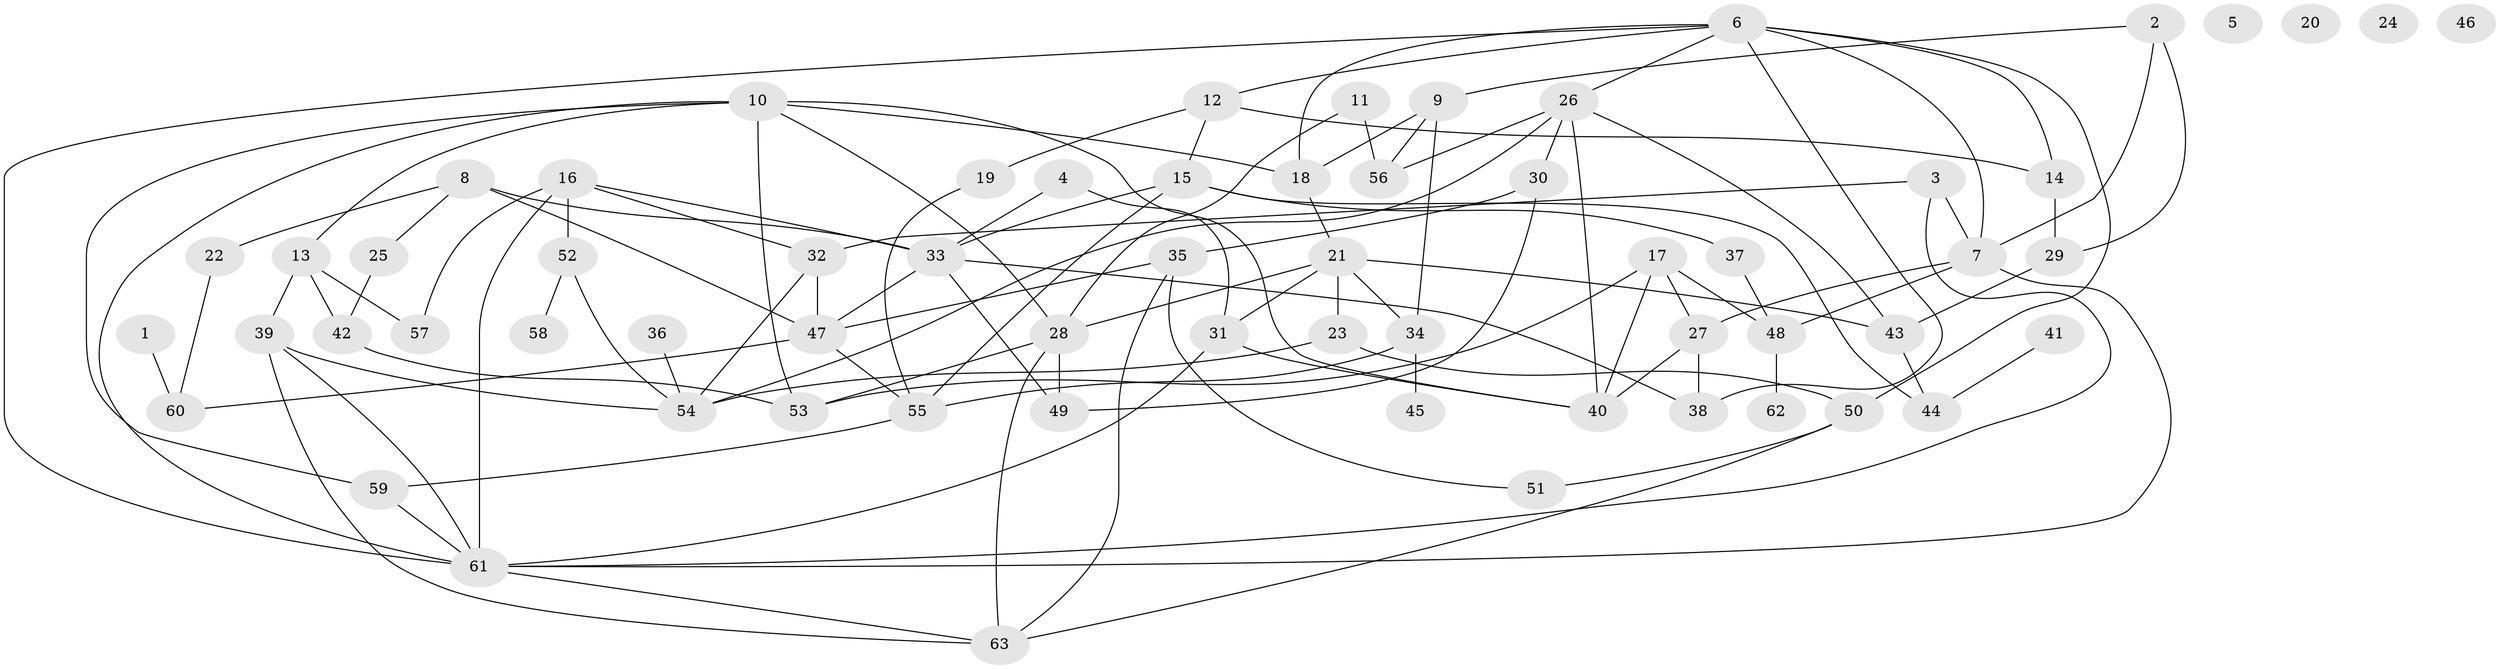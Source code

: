 // coarse degree distribution, {1: 0.0975609756097561, 3: 0.14634146341463414, 4: 0.17073170731707318, 0: 0.0975609756097561, 10: 0.024390243902439025, 8: 0.0975609756097561, 5: 0.12195121951219512, 9: 0.0975609756097561, 2: 0.12195121951219512, 7: 0.024390243902439025}
// Generated by graph-tools (version 1.1) at 2025/23/03/03/25 07:23:25]
// undirected, 63 vertices, 110 edges
graph export_dot {
graph [start="1"]
  node [color=gray90,style=filled];
  1;
  2;
  3;
  4;
  5;
  6;
  7;
  8;
  9;
  10;
  11;
  12;
  13;
  14;
  15;
  16;
  17;
  18;
  19;
  20;
  21;
  22;
  23;
  24;
  25;
  26;
  27;
  28;
  29;
  30;
  31;
  32;
  33;
  34;
  35;
  36;
  37;
  38;
  39;
  40;
  41;
  42;
  43;
  44;
  45;
  46;
  47;
  48;
  49;
  50;
  51;
  52;
  53;
  54;
  55;
  56;
  57;
  58;
  59;
  60;
  61;
  62;
  63;
  1 -- 60;
  2 -- 7;
  2 -- 9;
  2 -- 29;
  3 -- 7;
  3 -- 32;
  3 -- 61;
  4 -- 31;
  4 -- 33;
  6 -- 7;
  6 -- 12;
  6 -- 14;
  6 -- 18;
  6 -- 26;
  6 -- 38;
  6 -- 50;
  6 -- 61;
  7 -- 27;
  7 -- 48;
  7 -- 61;
  8 -- 22;
  8 -- 25;
  8 -- 33;
  8 -- 47;
  9 -- 18;
  9 -- 34;
  9 -- 56;
  10 -- 13;
  10 -- 18;
  10 -- 28;
  10 -- 40;
  10 -- 53;
  10 -- 59;
  10 -- 61;
  11 -- 28;
  11 -- 56;
  12 -- 14;
  12 -- 15;
  12 -- 19;
  13 -- 39;
  13 -- 42;
  13 -- 57;
  14 -- 29;
  15 -- 33;
  15 -- 37;
  15 -- 44;
  15 -- 55;
  16 -- 32;
  16 -- 33;
  16 -- 52;
  16 -- 57;
  16 -- 61;
  17 -- 27;
  17 -- 40;
  17 -- 48;
  17 -- 53;
  18 -- 21;
  19 -- 55;
  21 -- 23;
  21 -- 28;
  21 -- 31;
  21 -- 34;
  21 -- 43;
  22 -- 60;
  23 -- 50;
  23 -- 54;
  25 -- 42;
  26 -- 30;
  26 -- 40;
  26 -- 43;
  26 -- 54;
  26 -- 56;
  27 -- 38;
  27 -- 40;
  28 -- 49;
  28 -- 53;
  28 -- 63;
  29 -- 43;
  30 -- 35;
  30 -- 49;
  31 -- 40;
  31 -- 61;
  32 -- 47;
  32 -- 54;
  33 -- 38;
  33 -- 47;
  33 -- 49;
  34 -- 45;
  34 -- 55;
  35 -- 47;
  35 -- 51;
  35 -- 63;
  36 -- 54;
  37 -- 48;
  39 -- 54;
  39 -- 61;
  39 -- 63;
  41 -- 44;
  42 -- 53;
  43 -- 44;
  47 -- 55;
  47 -- 60;
  48 -- 62;
  50 -- 51;
  50 -- 63;
  52 -- 54;
  52 -- 58;
  55 -- 59;
  59 -- 61;
  61 -- 63;
}
